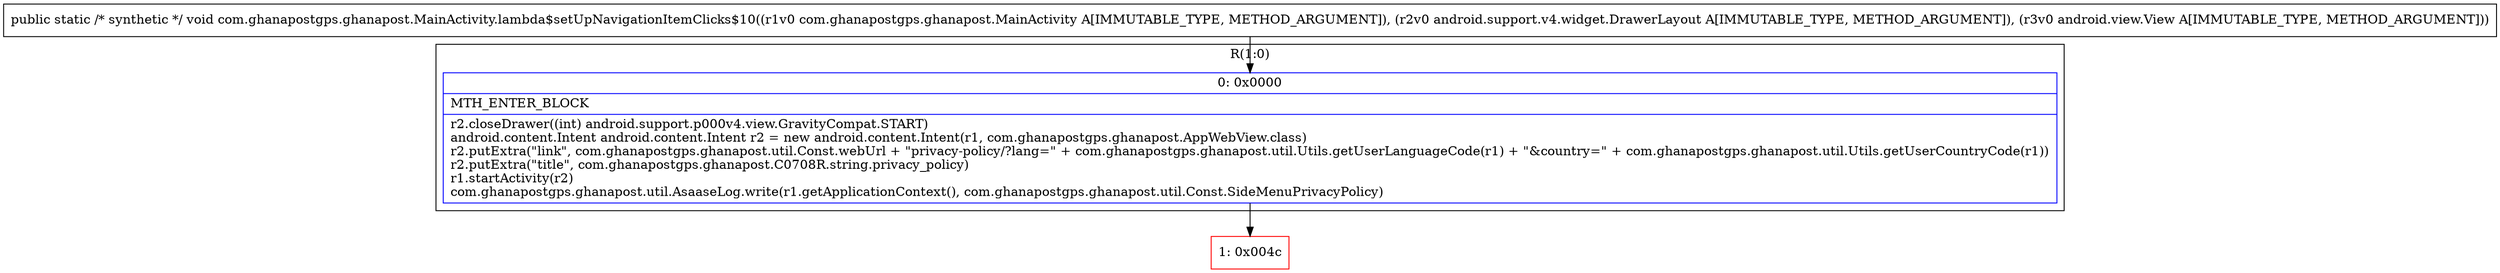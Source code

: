 digraph "CFG forcom.ghanapostgps.ghanapost.MainActivity.lambda$setUpNavigationItemClicks$10(Lcom\/ghanapostgps\/ghanapost\/MainActivity;Landroid\/support\/v4\/widget\/DrawerLayout;Landroid\/view\/View;)V" {
subgraph cluster_Region_419487155 {
label = "R(1:0)";
node [shape=record,color=blue];
Node_0 [shape=record,label="{0\:\ 0x0000|MTH_ENTER_BLOCK\l|r2.closeDrawer((int) android.support.p000v4.view.GravityCompat.START)\landroid.content.Intent android.content.Intent r2 = new android.content.Intent(r1, com.ghanapostgps.ghanapost.AppWebView.class)\lr2.putExtra(\"link\", com.ghanapostgps.ghanapost.util.Const.webUrl + \"privacy\-policy\/?lang=\" + com.ghanapostgps.ghanapost.util.Utils.getUserLanguageCode(r1) + \"&country=\" + com.ghanapostgps.ghanapost.util.Utils.getUserCountryCode(r1))\lr2.putExtra(\"title\", com.ghanapostgps.ghanapost.C0708R.string.privacy_policy)\lr1.startActivity(r2)\lcom.ghanapostgps.ghanapost.util.AsaaseLog.write(r1.getApplicationContext(), com.ghanapostgps.ghanapost.util.Const.SideMenuPrivacyPolicy)\l}"];
}
Node_1 [shape=record,color=red,label="{1\:\ 0x004c}"];
MethodNode[shape=record,label="{public static \/* synthetic *\/ void com.ghanapostgps.ghanapost.MainActivity.lambda$setUpNavigationItemClicks$10((r1v0 com.ghanapostgps.ghanapost.MainActivity A[IMMUTABLE_TYPE, METHOD_ARGUMENT]), (r2v0 android.support.v4.widget.DrawerLayout A[IMMUTABLE_TYPE, METHOD_ARGUMENT]), (r3v0 android.view.View A[IMMUTABLE_TYPE, METHOD_ARGUMENT])) }"];
MethodNode -> Node_0;
Node_0 -> Node_1;
}

